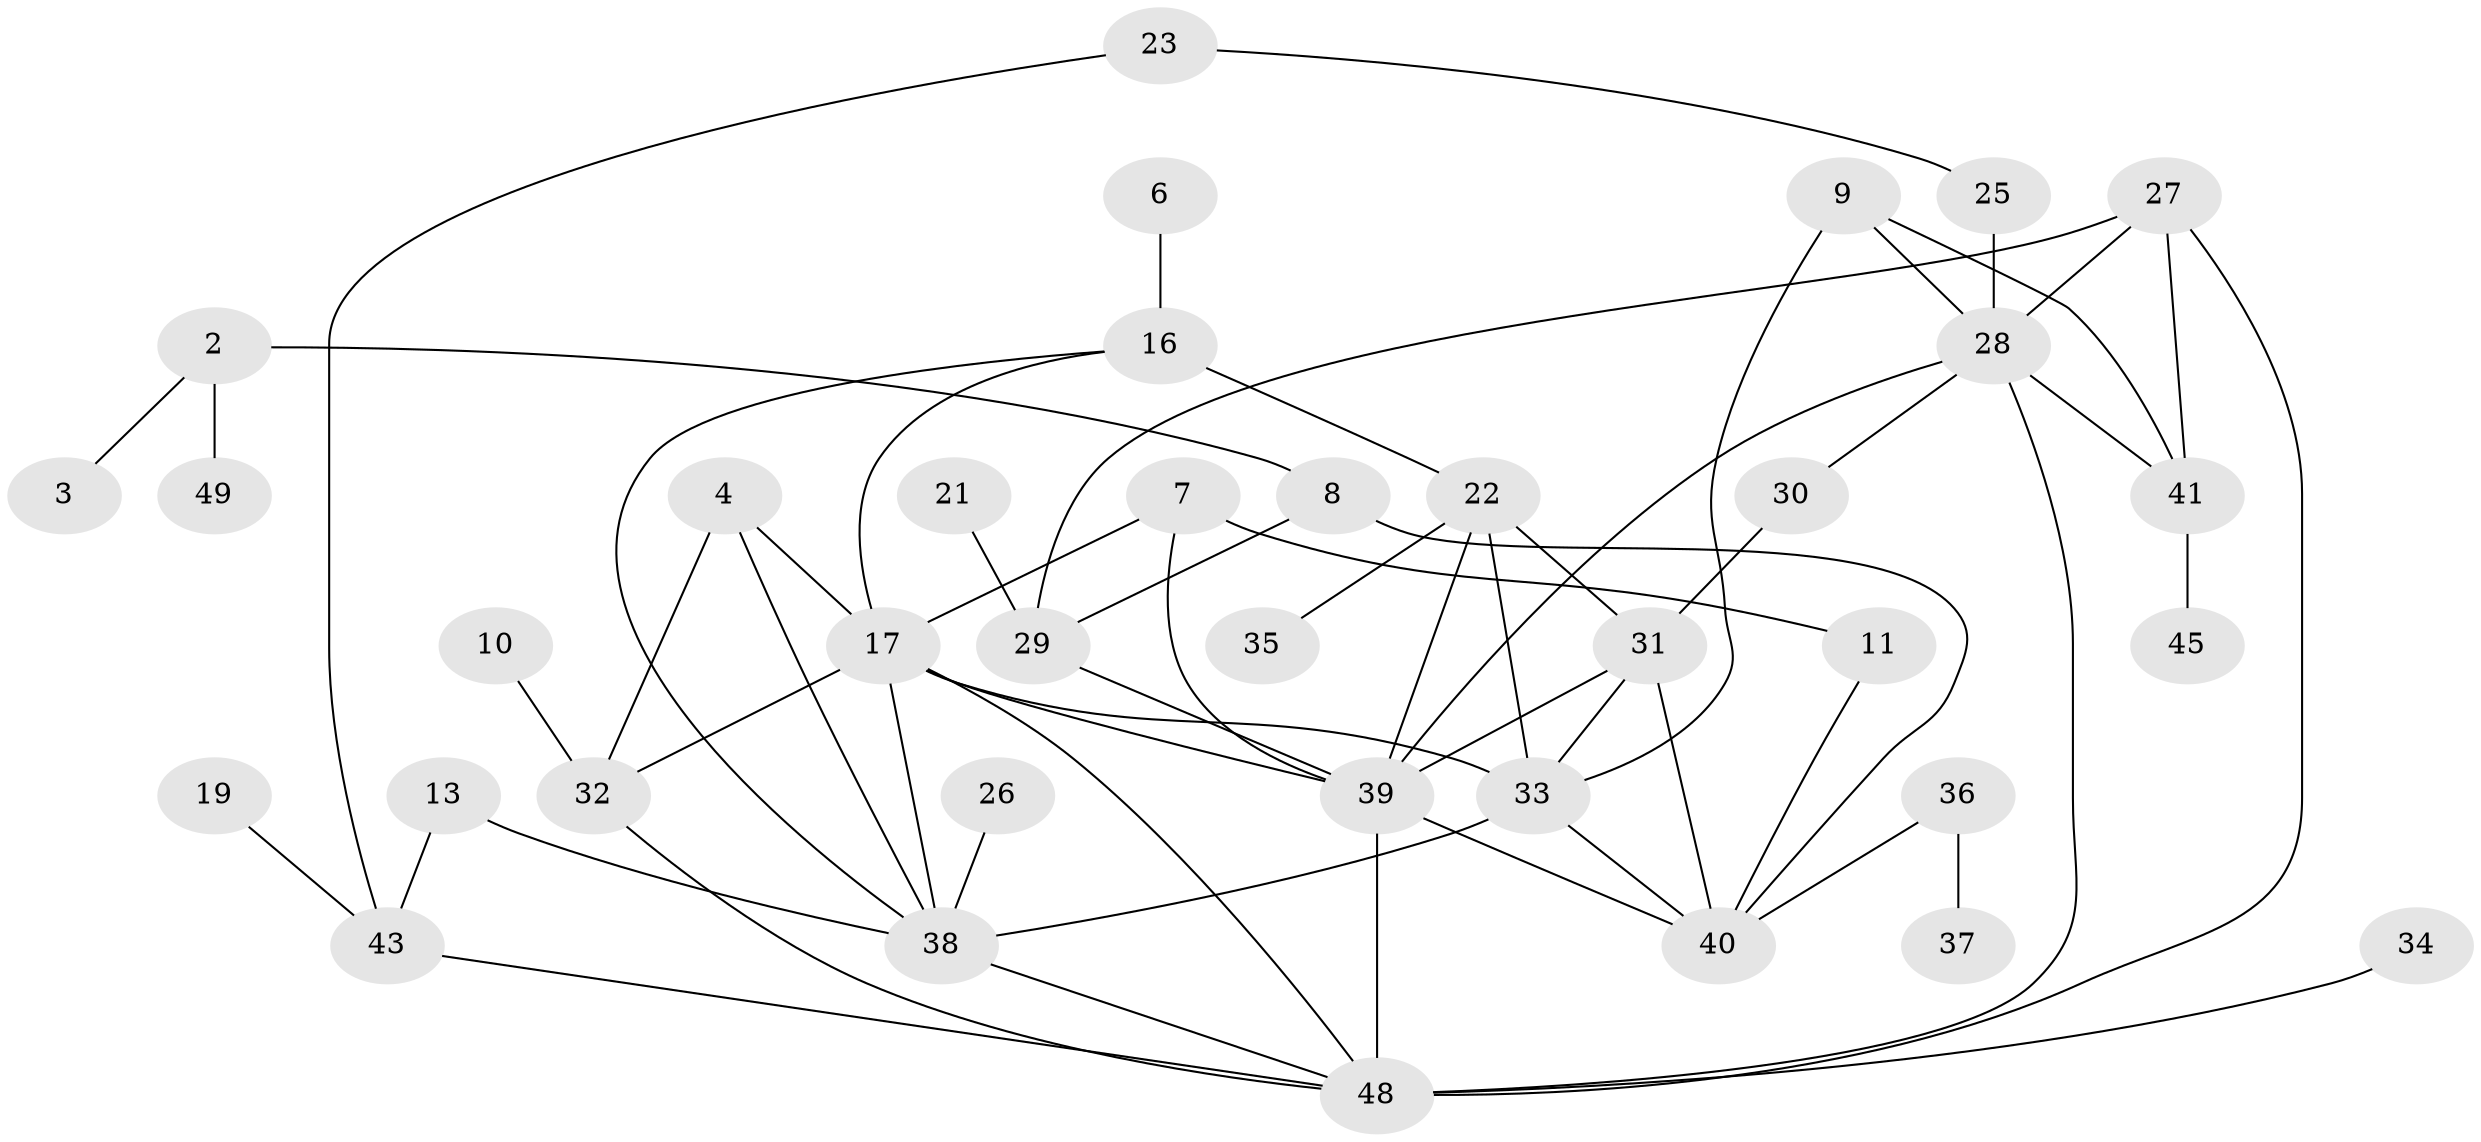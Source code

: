 // original degree distribution, {2: 0.24489795918367346, 4: 0.1836734693877551, 0: 0.10204081632653061, 1: 0.20408163265306123, 3: 0.19387755102040816, 6: 0.02040816326530612, 7: 0.01020408163265306, 5: 0.04081632653061224}
// Generated by graph-tools (version 1.1) at 2025/00/03/09/25 03:00:50]
// undirected, 37 vertices, 61 edges
graph export_dot {
graph [start="1"]
  node [color=gray90,style=filled];
  2;
  3;
  4;
  6;
  7;
  8;
  9;
  10;
  11;
  13;
  16;
  17;
  19;
  21;
  22;
  23;
  25;
  26;
  27;
  28;
  29;
  30;
  31;
  32;
  33;
  34;
  35;
  36;
  37;
  38;
  39;
  40;
  41;
  43;
  45;
  48;
  49;
  2 -- 3 [weight=1.0];
  2 -- 8 [weight=1.0];
  2 -- 49 [weight=1.0];
  4 -- 17 [weight=1.0];
  4 -- 32 [weight=1.0];
  4 -- 38 [weight=1.0];
  6 -- 16 [weight=1.0];
  7 -- 11 [weight=1.0];
  7 -- 17 [weight=1.0];
  7 -- 39 [weight=1.0];
  8 -- 29 [weight=1.0];
  8 -- 40 [weight=1.0];
  9 -- 28 [weight=1.0];
  9 -- 33 [weight=1.0];
  9 -- 41 [weight=1.0];
  10 -- 32 [weight=1.0];
  11 -- 40 [weight=1.0];
  13 -- 38 [weight=1.0];
  13 -- 43 [weight=1.0];
  16 -- 17 [weight=1.0];
  16 -- 22 [weight=2.0];
  16 -- 38 [weight=1.0];
  17 -- 32 [weight=1.0];
  17 -- 33 [weight=1.0];
  17 -- 38 [weight=1.0];
  17 -- 39 [weight=1.0];
  17 -- 48 [weight=1.0];
  19 -- 43 [weight=1.0];
  21 -- 29 [weight=1.0];
  22 -- 31 [weight=1.0];
  22 -- 33 [weight=1.0];
  22 -- 35 [weight=1.0];
  22 -- 39 [weight=2.0];
  23 -- 25 [weight=1.0];
  23 -- 43 [weight=1.0];
  25 -- 28 [weight=1.0];
  26 -- 38 [weight=1.0];
  27 -- 28 [weight=1.0];
  27 -- 29 [weight=1.0];
  27 -- 41 [weight=1.0];
  27 -- 48 [weight=1.0];
  28 -- 30 [weight=1.0];
  28 -- 39 [weight=1.0];
  28 -- 41 [weight=1.0];
  28 -- 48 [weight=2.0];
  29 -- 39 [weight=1.0];
  30 -- 31 [weight=2.0];
  31 -- 33 [weight=2.0];
  31 -- 39 [weight=1.0];
  31 -- 40 [weight=1.0];
  32 -- 48 [weight=1.0];
  33 -- 38 [weight=2.0];
  33 -- 40 [weight=1.0];
  34 -- 48 [weight=1.0];
  36 -- 37 [weight=1.0];
  36 -- 40 [weight=1.0];
  38 -- 48 [weight=1.0];
  39 -- 40 [weight=1.0];
  39 -- 48 [weight=1.0];
  41 -- 45 [weight=1.0];
  43 -- 48 [weight=1.0];
}
